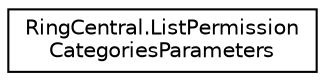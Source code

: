digraph "Graphical Class Hierarchy"
{
 // LATEX_PDF_SIZE
  edge [fontname="Helvetica",fontsize="10",labelfontname="Helvetica",labelfontsize="10"];
  node [fontname="Helvetica",fontsize="10",shape=record];
  rankdir="LR";
  Node0 [label="RingCentral.ListPermission\lCategoriesParameters",height=0.2,width=0.4,color="black", fillcolor="white", style="filled",URL="$classRingCentral_1_1ListPermissionCategoriesParameters.html",tooltip="Query parameters for operation listPermissionCategories"];
}
